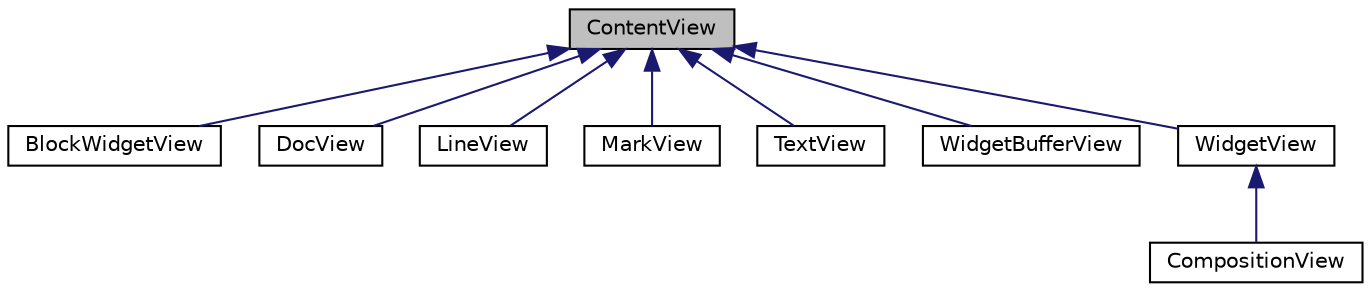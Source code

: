 digraph "ContentView"
{
 // LATEX_PDF_SIZE
  edge [fontname="Helvetica",fontsize="10",labelfontname="Helvetica",labelfontsize="10"];
  node [fontname="Helvetica",fontsize="10",shape=record];
  Node1 [label="ContentView",height=0.2,width=0.4,color="black", fillcolor="grey75", style="filled", fontcolor="black",tooltip=" "];
  Node1 -> Node2 [dir="back",color="midnightblue",fontsize="10",style="solid",fontname="Helvetica"];
  Node2 [label="BlockWidgetView",height=0.2,width=0.4,color="black", fillcolor="white", style="filled",URL="$classBlockWidgetView.html",tooltip=" "];
  Node1 -> Node3 [dir="back",color="midnightblue",fontsize="10",style="solid",fontname="Helvetica"];
  Node3 [label="DocView",height=0.2,width=0.4,color="black", fillcolor="white", style="filled",URL="$classDocView.html",tooltip=" "];
  Node1 -> Node4 [dir="back",color="midnightblue",fontsize="10",style="solid",fontname="Helvetica"];
  Node4 [label="LineView",height=0.2,width=0.4,color="black", fillcolor="white", style="filled",URL="$classLineView.html",tooltip=" "];
  Node1 -> Node5 [dir="back",color="midnightblue",fontsize="10",style="solid",fontname="Helvetica"];
  Node5 [label="MarkView",height=0.2,width=0.4,color="black", fillcolor="white", style="filled",URL="$classMarkView.html",tooltip=" "];
  Node1 -> Node6 [dir="back",color="midnightblue",fontsize="10",style="solid",fontname="Helvetica"];
  Node6 [label="TextView",height=0.2,width=0.4,color="black", fillcolor="white", style="filled",URL="$classTextView.html",tooltip=" "];
  Node1 -> Node7 [dir="back",color="midnightblue",fontsize="10",style="solid",fontname="Helvetica"];
  Node7 [label="WidgetBufferView",height=0.2,width=0.4,color="black", fillcolor="white", style="filled",URL="$classWidgetBufferView.html",tooltip=" "];
  Node1 -> Node8 [dir="back",color="midnightblue",fontsize="10",style="solid",fontname="Helvetica"];
  Node8 [label="WidgetView",height=0.2,width=0.4,color="black", fillcolor="white", style="filled",URL="$classWidgetView.html",tooltip=" "];
  Node8 -> Node9 [dir="back",color="midnightblue",fontsize="10",style="solid",fontname="Helvetica"];
  Node9 [label="CompositionView",height=0.2,width=0.4,color="black", fillcolor="white", style="filled",URL="$classCompositionView.html",tooltip=" "];
}
